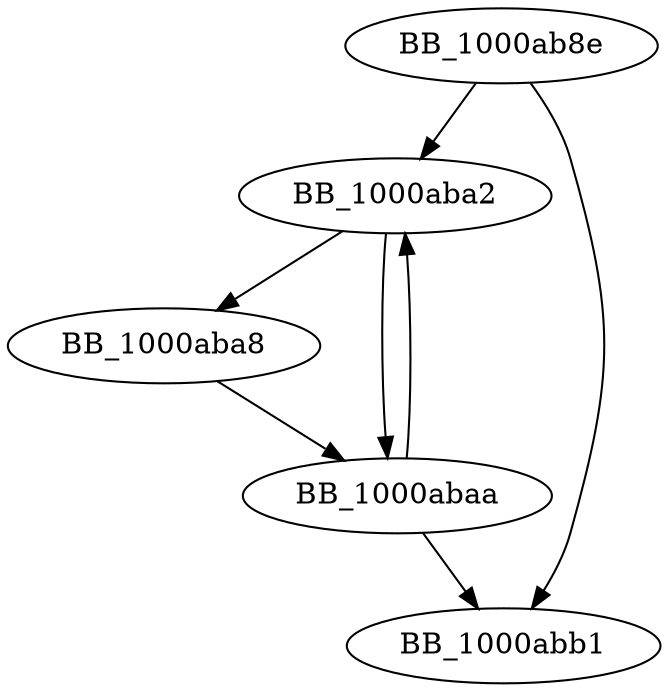 DiGraph sub_1000AB8E{
BB_1000ab8e->BB_1000aba2
BB_1000ab8e->BB_1000abb1
BB_1000aba2->BB_1000aba8
BB_1000aba2->BB_1000abaa
BB_1000aba8->BB_1000abaa
BB_1000abaa->BB_1000aba2
BB_1000abaa->BB_1000abb1
}
